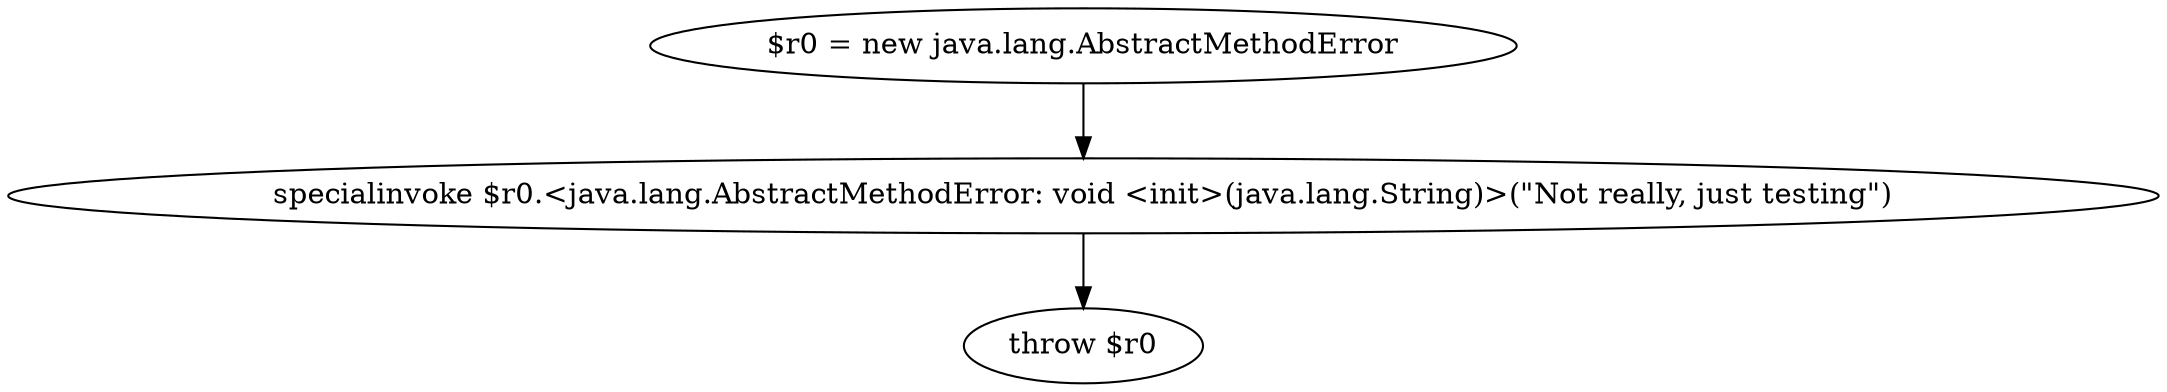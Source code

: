 digraph "unitGraph" {
    "$r0 = new java.lang.AbstractMethodError"
    "specialinvoke $r0.<java.lang.AbstractMethodError: void <init>(java.lang.String)>(\"Not really, just testing\")"
    "throw $r0"
    "$r0 = new java.lang.AbstractMethodError"->"specialinvoke $r0.<java.lang.AbstractMethodError: void <init>(java.lang.String)>(\"Not really, just testing\")";
    "specialinvoke $r0.<java.lang.AbstractMethodError: void <init>(java.lang.String)>(\"Not really, just testing\")"->"throw $r0";
}
